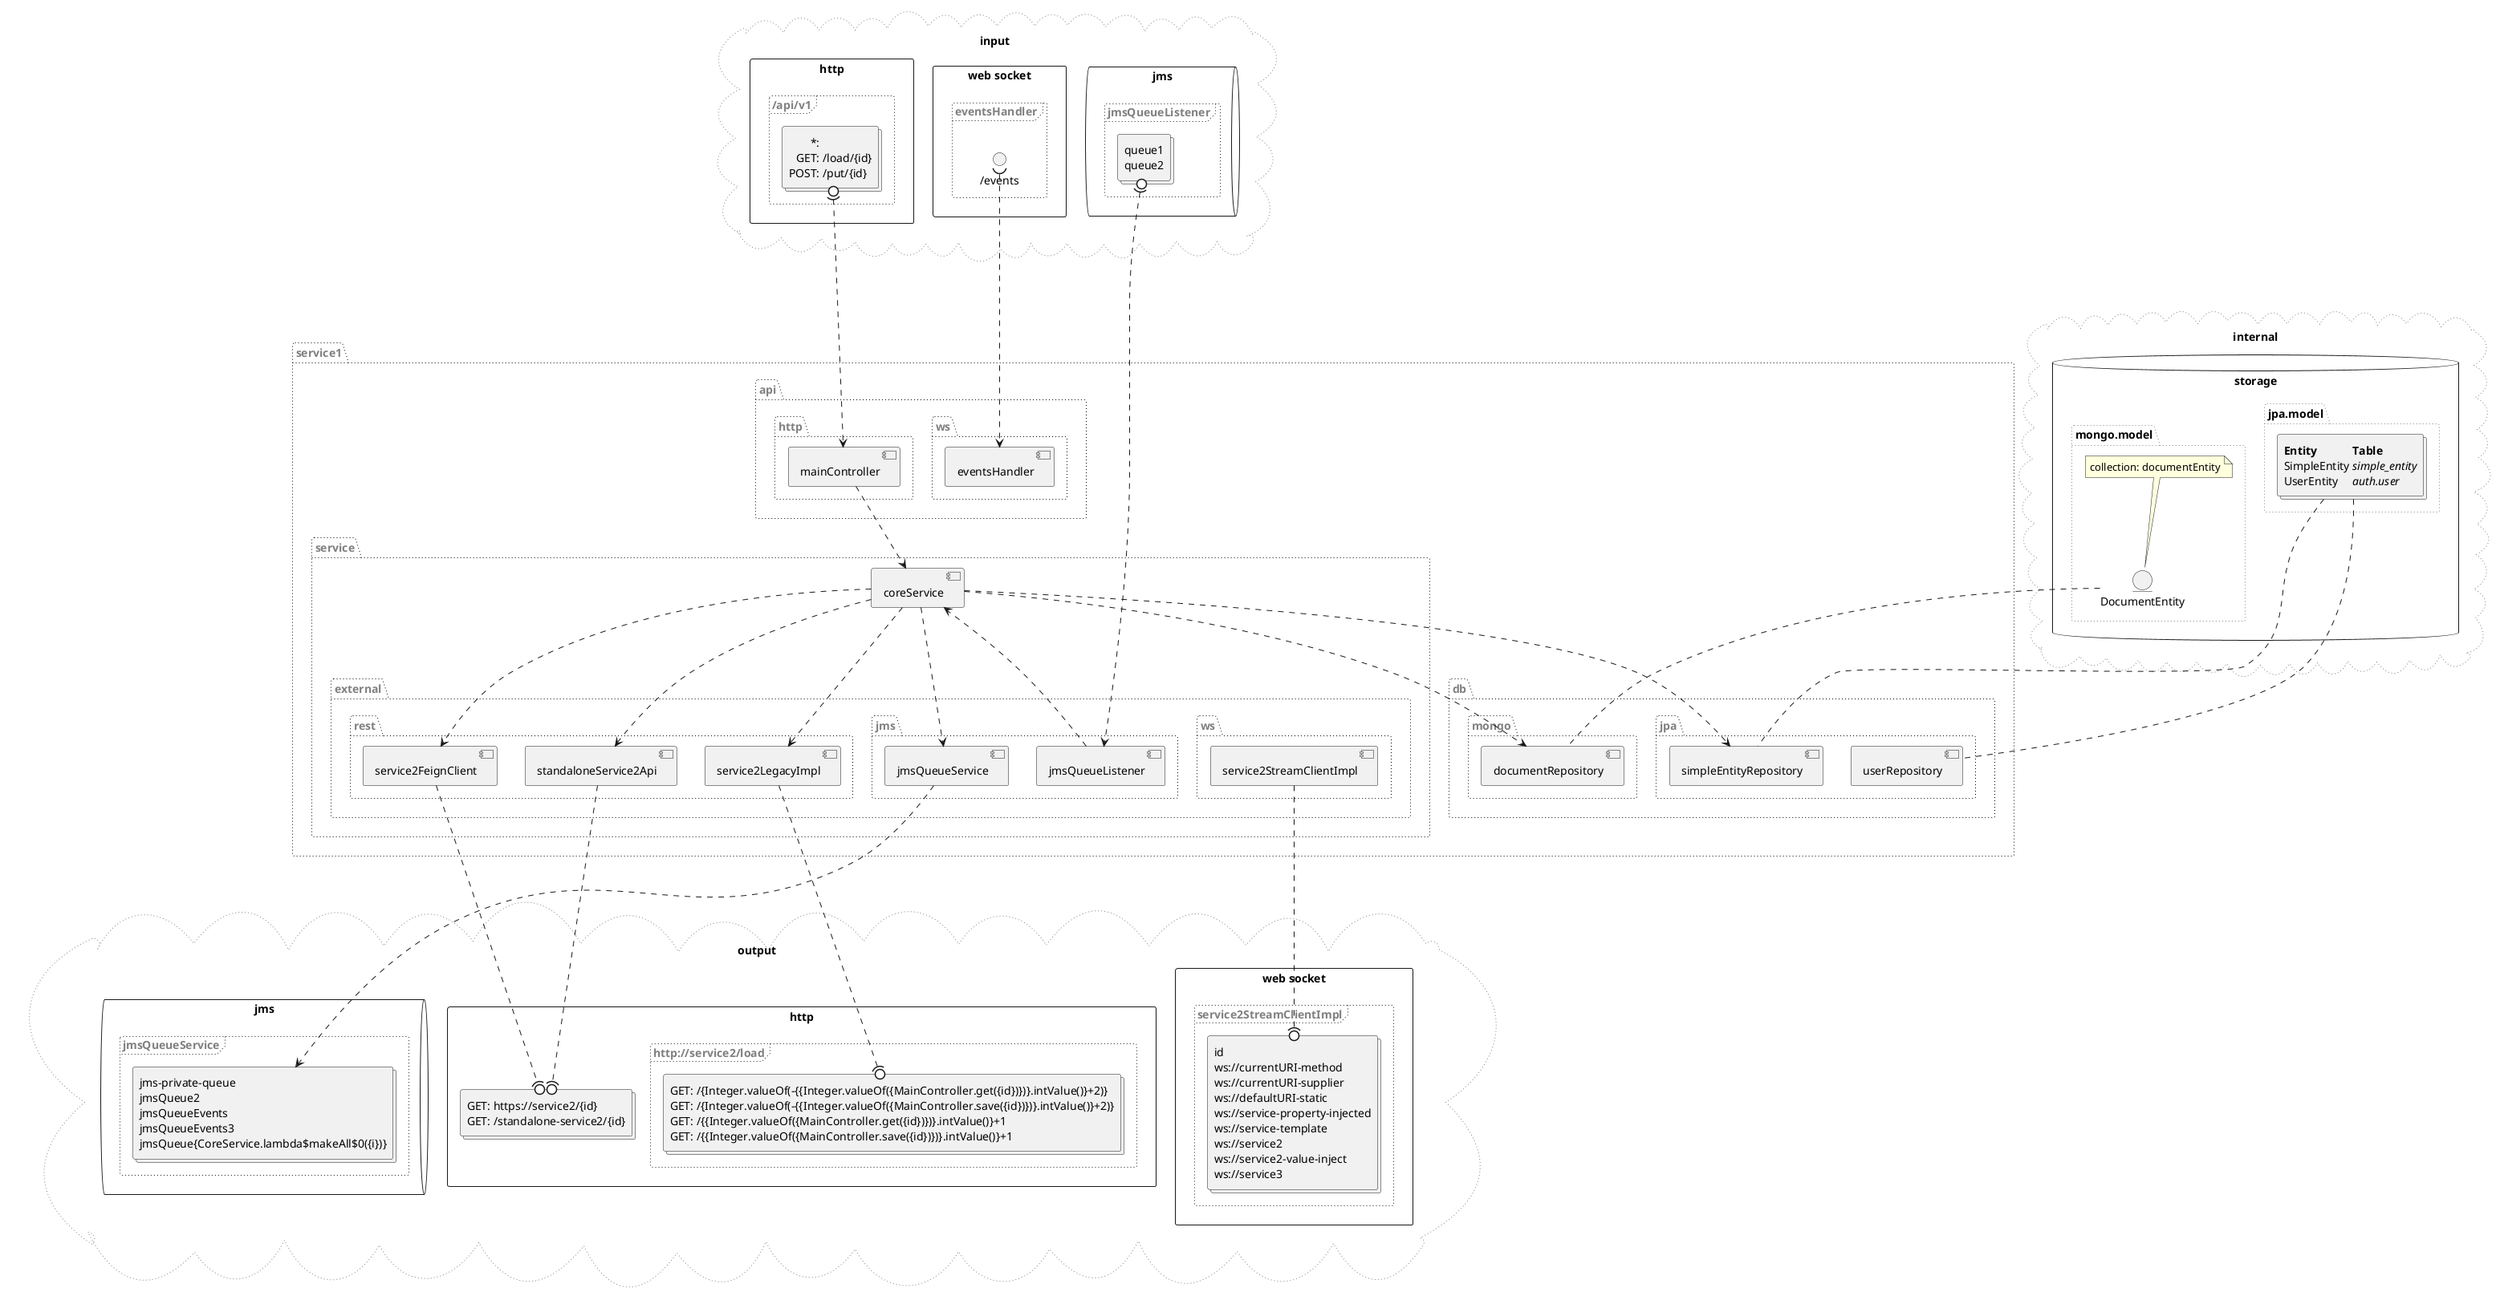 @startuml
remove @unlinked
package "service1" as service1 #line.dotted;text:gray {
  package "api" as service1.api #line.dotted;text:gray {
    package "http" as service1.api.http #line.dotted;text:gray {
      component mainController as mainController
    }
    package "ws" as service1.api.ws #line.dotted;text:gray {
      component eventsHandler as eventsHandler
    }
  }
  package "db" as service1.db #line.dotted;text:gray {
    package "jpa" as service1.db.jpa #line.dotted;text:gray {
      component simpleEntityRepository as simpleEntityRepository
      component userRepository as userRepository
    }
    package "mongo" as service1.db.mongo #line.dotted;text:gray {
      component documentRepository as documentRepository
    }
  }
  package "service" as service1.service #line.dotted;text:gray {
    component coreService as coreService
    package "external" as service1.service.external #line.dotted;text:gray {
      package "jms" as service1.service.external.jms #line.dotted;text:gray {
        component jmsQueueListener as jmsQueueListener
        component jmsQueueService as jmsQueueService
      }
      package "rest" as service1.service.external.rest #line.dotted;text:gray {
        component service2FeignClient as service2FeignClient
        component service2LegacyImpl as service2LegacyImpl
        component standaloneService2Api as standaloneService2Api
      }
      package "ws" as service1.service.external.ws #line.dotted;text:gray {
        component service2StreamClientImpl as service2StreamClientImpl
      }
    }
  }
}
coreService ..> documentRepository
coreService ..> jmsQueueService
coreService ..> service2FeignClient
coreService ..> service2LegacyImpl
coreService ..> simpleEntityRepository
coreService ..> standaloneService2Api
jmsQueueListener ..> coreService
mainController ..> coreService
cloud "input" as input #line.dotted;line:gray; {
  rectangle "http" as input.http {
    frame "/api/v1" as input.http..api.v1 #line.dotted;text:gray {
      collections "<#transparent,transparent>|<r>*: | |\n\
<#transparent,transparent>|<r>GET: |/load/{id}|\n\
<#transparent,transparent>|<r>POST: |/put/{id}|" as input.http..api.v1.interfaces
      input.http..api.v1.interfaces 0)....> mainController
    }
  }
  rectangle "web socket" as input.websocket {
    frame "eventsHandler" as input.websocket.eventsHandler.eventsHandler.interfaces #line.dotted;text:gray {
      interface "/events" as in.eventsHandler.in.ws..events
      in.eventsHandler.in.ws..events )....> eventsHandler
    }
  }
  queue "jms" as input.jms {
    frame "jmsQueueListener" as input.jms.jmsQueueListener.jmsQueueListener.interfaces #line.dotted;text:gray {
      collections "<#transparent,transparent>|queue1|\n\
<#transparent,transparent>|queue2|" as input.jms.jmsQueueListener.interfaces
      input.jms.jmsQueueListener.interfaces 0)....> jmsQueueListener
    }
  }
}
cloud "output" as output #line.dotted;line:gray; {
  rectangle "http" as output.http {
    collections "<#transparent,transparent>|<r>GET: |https://service2/{id}|\n\
<#transparent,transparent>|<r>GET: |/standalone-service2/{id}|" as output.http.interfaces
    service2FeignClient ....(0 output.http.interfaces
    standaloneService2Api ....(0 output.http.interfaces
    frame "http://service2/load" as output.http.http...service2.load #line.dotted;text:gray {
      collections "<#transparent,transparent>|<r>GET: |/{Integer.valueOf(-{{Integer.valueOf({MainController.get({id})})}.intValue()}+2)}|\n\
<#transparent,transparent>|<r>GET: |/{Integer.valueOf(-{{Integer.valueOf({MainController.save({id})})}.intValue()}+2)}|\n\
<#transparent,transparent>|<r>GET: |/{{Integer.valueOf({MainController.get({id})})}.intValue()}+1|\n\
<#transparent,transparent>|<r>GET: |/{{Integer.valueOf({MainController.save({id})})}.intValue()}+1|" as output.http.http...service2.load.interfaces
      service2LegacyImpl ....(0 output.http.http...service2.load.interfaces
    }
  }
  rectangle "web socket" as output.websocket {
    frame "service2StreamClientImpl" as output.websocket.service2StreamClientImpl.service2StreamClientImpl.interfaces #line.dotted;text:gray {
      collections "<#transparent,transparent>|id|\n\
<#transparent,transparent>|ws://currentURI-method|\n\
<#transparent,transparent>|ws://currentURI-supplier|\n\
<#transparent,transparent>|ws://defaultURI-static|\n\
<#transparent,transparent>|ws://service-property-injected|\n\
<#transparent,transparent>|ws://service-template|\n\
<#transparent,transparent>|ws://service2|\n\
<#transparent,transparent>|ws://service2-value-inject|\n\
<#transparent,transparent>|ws://service3|" as output.websocket.service2StreamClientImpl.interfaces
      service2StreamClientImpl ....(0 output.websocket.service2StreamClientImpl.interfaces
    }
  }
  queue "jms" as output.jms {
    frame "jmsQueueService" as output.jms.jmsQueueService.jmsQueueService.interfaces #line.dotted;text:gray {
      collections "<#transparent,transparent>|jms-private-queue|\n\
<#transparent,transparent>|jmsQueue2|\n\
<#transparent,transparent>|jmsQueueEvents|\n\
<#transparent,transparent>|jmsQueueEvents3|\n\
<#transparent,transparent>|jmsQueue{CoreService.lambda$makeAll$0({i})}|" as output.jms.jmsQueueService.interfaces
      jmsQueueService ....> output.jms.jmsQueueService.interfaces
    }
  }
}
cloud "internal" as internal #line.dotted;line:gray; {
  database "storage" as internal.storage {
    folder "jpa.model" as internal.storage.jpa.model #line.dotted;line:gray; {
      collections "<#transparent,transparent>|=Entity |=Table|\n\
<#transparent,transparent>|SimpleEntity |<i>simple_entity|\n\
<#transparent,transparent>|UserEntity |<i>auth.user|" as internal.storage.jpa.model.interfaces
      internal.storage.jpa.model.interfaces .. simpleEntityRepository
      internal.storage.jpa.model.interfaces .. userRepository
    }
    folder "mongo.model" as internal.storage.mongo.model #line.dotted;line:gray; {
      entity "DocumentEntity" as internal.mongo.classservice1.db.mongo.model.DocumentEntity..documentEntity.
      note "collection: documentEntity" as internal.mongo.classservice1.db.mongo.model.DocumentEntity..documentEntity..table_name
      internal.mongo.classservice1.db.mongo.model.DocumentEntity..documentEntity..table_name .. internal.mongo.classservice1.db.mongo.model.DocumentEntity..documentEntity.
      internal.mongo.classservice1.db.mongo.model.DocumentEntity..documentEntity. .. documentRepository
    }
  }
}
@enduml
